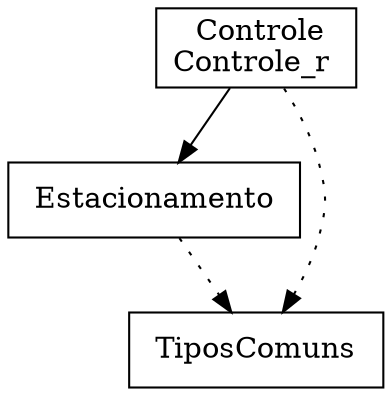 digraph {
Controle_r [ label=" Controle\nControle_r " shape= box ]
Estacionamento [ label=" Estacionamento " shape= box ]
TiposComuns [ label=" TiposComuns " shape= box ]

"Controle_r" -> "TiposComuns" [style= dotted ]
"Controle_r" -> "Estacionamento" []
"Estacionamento" -> "TiposComuns" [style= dotted ]
}
